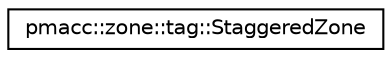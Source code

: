 digraph "Graphical Class Hierarchy"
{
 // LATEX_PDF_SIZE
  edge [fontname="Helvetica",fontsize="10",labelfontname="Helvetica",labelfontsize="10"];
  node [fontname="Helvetica",fontsize="10",shape=record];
  rankdir="LR";
  Node0 [label="pmacc::zone::tag::StaggeredZone",height=0.2,width=0.4,color="black", fillcolor="white", style="filled",URL="$structpmacc_1_1zone_1_1tag_1_1_staggered_zone.html",tooltip=" "];
}

